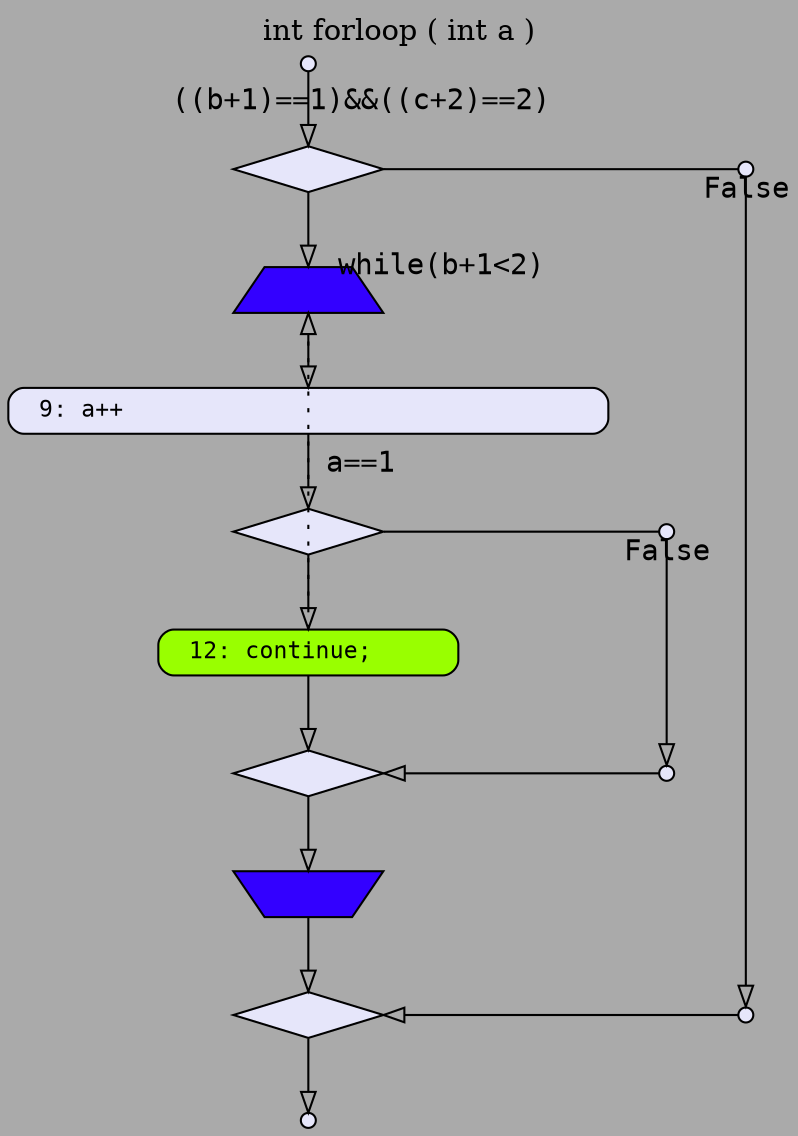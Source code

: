 digraph "int forloop ( int a )" {

    label = "int forloop ( int a )";
graph [
    bgcolor = "#aaaaaa",
    labelloc = "t",
    splines = "false",
];
edge [
    fillcolor = "#aaaaaa",
    fontcolor = "#000000",
    fontname = "NSimSun",
    fontsize = "14",
];
node [
    color = "#000000",
    fillcolor = "#e6e6fa",
    fixedsize = "true",
    fontcolor = "#000000",
    fontname = "NSimSun",
    fontsize = "11",
    shape = "box",
    style = "filled, rounded",
    width = "3.0",
];



Node_0     [height = "0.1",shape = "point",width = "0.1",label = ""]
Node_1     [height = "0.3",shape = "diamond",style = "filled",width = "1",label = ""]
Node_2     [fillcolor = "#3300ff",height = "0.3",shape = "trapezium",style = "filled",width = "1.0",label = ""]
Node_4     [height = "0.3",width = "4",label = " 9: a++\l"]
Node_5     [height = "0.3",shape = "diamond",style = "filled",width = "1",label = ""]
Node_6     [fillcolor = "#99ff00",height = "0.3",width = "2.0",label = " 12: continue;\l"]
Node_8     [height = "0.3",shape = "diamond",style = "filled",width = "1.0",label = ""]
Node_3     [fillcolor = "#3300ff",height = "0.3",shape = "invtrapezium",style = "filled",width = "1.0",label = ""]
Node_11    [height = "0.3",shape = "diamond",style = "filled",width = "1.0",label = ""]
Node_13    [height = "0.1",shape = "point",width = "0.1",label = ""]


Node_0 -> Node_1  [ headlabel = " ((b+1)==1)&&((c+2)==2)\l", labelangle = "-45", labeldistance = "3.0", labelfloat = "true", weight = "100",];
Node_1 -> Node_2  [ headlabel = " while(b+1<2)\l", labelangle = "-90", labeldistance = "6.0", labelfloat = "true", weight = "100",];
Node_2 -> Node_4  [ weight = "100",];
Node_4 -> Node_5  [ headlabel = " a==1\l", labelangle = "-45", labeldistance = "3.0", labelfloat = "true", weight = "100",];
Node_5 -> Node_6  [ weight = "100",];
Node_6 -> Node_2  [ style = "dotted", weight = "1.0",];
Node_6 -> Node_8  [ weight = "100",];
Node_8 -> Node_3  [ weight = "100",];
Node_3 -> Node_11  [ weight = "100",];
Node_11 -> Node_13  [ weight = "100",];



Node_7     [height = "0.1",shape = "point",width = "0.1",label = ""]
Node_9     [height = "0.1",shape = "point",width = "0.1",label = ""]


Node_5 -> Node_7  [ dir = "none", headlabel = " False\l", labelangle = "90", labeldistance = "1", labelfloat = "true",];
{rank = same; Node_5; Node_7}
Node_7 -> Node_9  [ weight = "100",];
Node_8 -> Node_9  [ dir = "back",];
{rank = same; Node_8; Node_9}



Node_10    [height = "0.1",shape = "point",width = "0.1",label = ""]
Node_12    [height = "0.1",shape = "point",width = "0.1",label = ""]


Node_1 -> Node_10  [ dir = "none", headlabel = " False\l", labelangle = "90", labeldistance = "1", labelfloat = "true",];
{rank = same; Node_1; Node_10}
Node_10 -> Node_12  [ weight = "100",];
Node_11 -> Node_12  [ dir = "back",];
{rank = same; Node_11; Node_12}
}
 